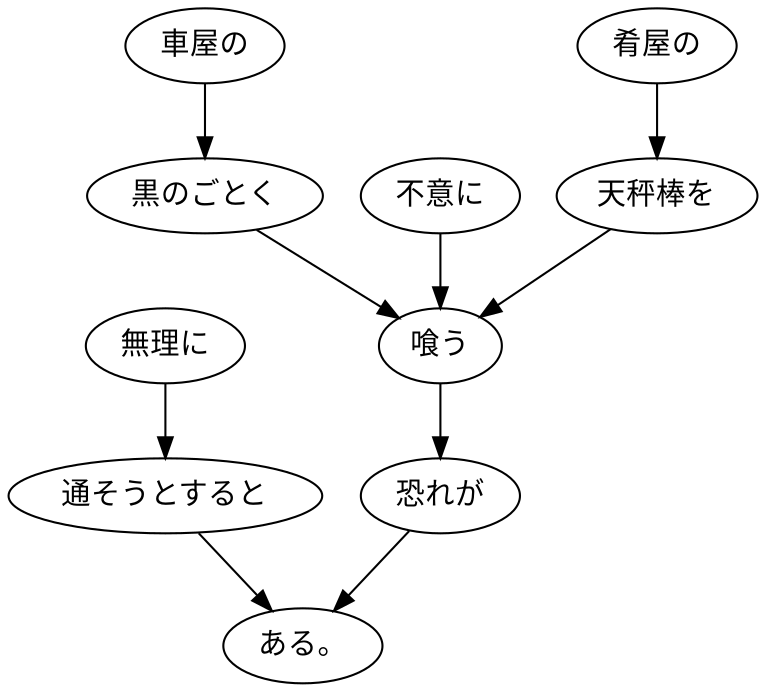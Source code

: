 digraph graph2070 {
	node0 [label="無理に"];
	node1 [label="通そうとすると"];
	node2 [label="車屋の"];
	node3 [label="黒のごとく"];
	node4 [label="不意に"];
	node5 [label="肴屋の"];
	node6 [label="天秤棒を"];
	node7 [label="喰う"];
	node8 [label="恐れが"];
	node9 [label="ある。"];
	node0 -> node1;
	node1 -> node9;
	node2 -> node3;
	node3 -> node7;
	node4 -> node7;
	node5 -> node6;
	node6 -> node7;
	node7 -> node8;
	node8 -> node9;
}
